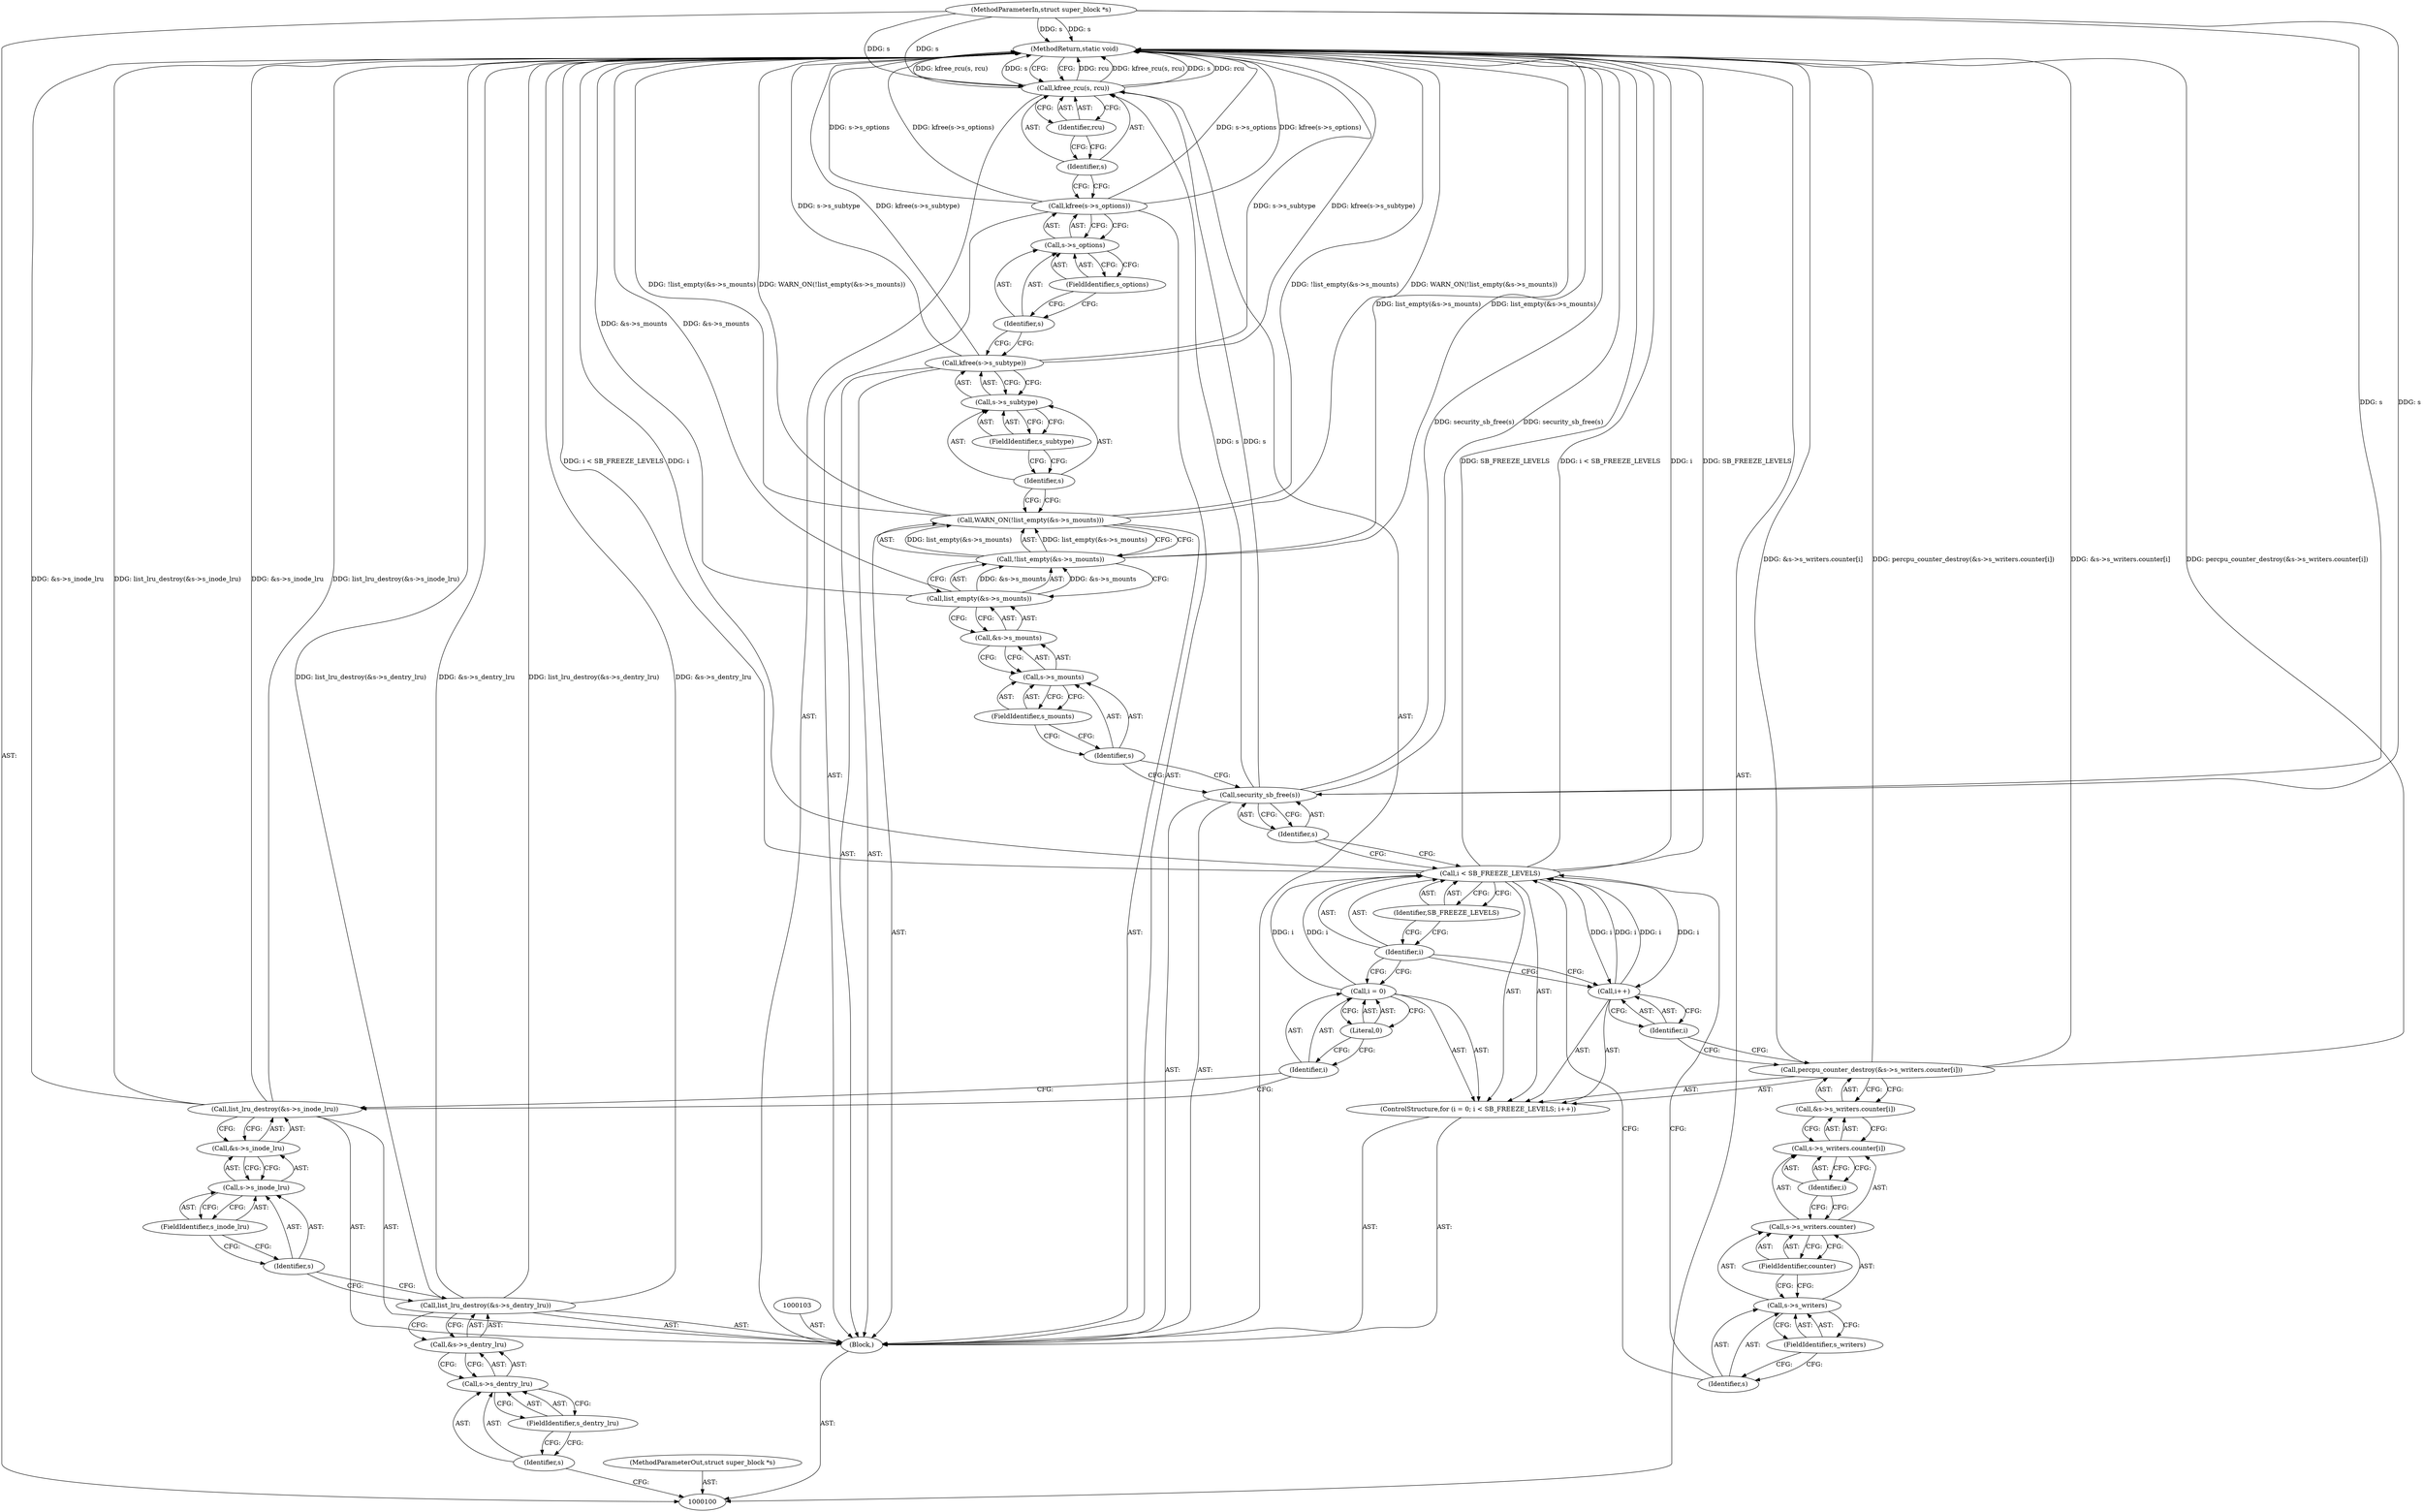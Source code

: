 digraph "0_linux_eee5cc2702929fd41cce28058dc6d6717f723f87_11" {
"1000152" [label="(MethodReturn,static void)"];
"1000101" [label="(MethodParameterIn,struct super_block *s)"];
"1000225" [label="(MethodParameterOut,struct super_block *s)"];
"1000141" [label="(Call,kfree(s->s_subtype))"];
"1000144" [label="(FieldIdentifier,s_subtype)"];
"1000142" [label="(Call,s->s_subtype)"];
"1000143" [label="(Identifier,s)"];
"1000145" [label="(Call,kfree(s->s_options))"];
"1000148" [label="(FieldIdentifier,s_options)"];
"1000146" [label="(Call,s->s_options)"];
"1000147" [label="(Identifier,s)"];
"1000149" [label="(Call,kfree_rcu(s, rcu))"];
"1000150" [label="(Identifier,s)"];
"1000151" [label="(Identifier,rcu)"];
"1000102" [label="(Block,)"];
"1000105" [label="(Call,&s->s_dentry_lru)"];
"1000104" [label="(Call,list_lru_destroy(&s->s_dentry_lru))"];
"1000106" [label="(Call,s->s_dentry_lru)"];
"1000107" [label="(Identifier,s)"];
"1000108" [label="(FieldIdentifier,s_dentry_lru)"];
"1000110" [label="(Call,&s->s_inode_lru)"];
"1000109" [label="(Call,list_lru_destroy(&s->s_inode_lru))"];
"1000111" [label="(Call,s->s_inode_lru)"];
"1000112" [label="(Identifier,s)"];
"1000113" [label="(FieldIdentifier,s_inode_lru)"];
"1000117" [label="(Literal,0)"];
"1000118" [label="(Call,i < SB_FREEZE_LEVELS)"];
"1000119" [label="(Identifier,i)"];
"1000120" [label="(Identifier,SB_FREEZE_LEVELS)"];
"1000114" [label="(ControlStructure,for (i = 0; i < SB_FREEZE_LEVELS; i++))"];
"1000121" [label="(Call,i++)"];
"1000122" [label="(Identifier,i)"];
"1000115" [label="(Call,i = 0)"];
"1000116" [label="(Identifier,i)"];
"1000124" [label="(Call,&s->s_writers.counter[i])"];
"1000125" [label="(Call,s->s_writers.counter[i])"];
"1000126" [label="(Call,s->s_writers.counter)"];
"1000127" [label="(Call,s->s_writers)"];
"1000128" [label="(Identifier,s)"];
"1000123" [label="(Call,percpu_counter_destroy(&s->s_writers.counter[i]))"];
"1000129" [label="(FieldIdentifier,s_writers)"];
"1000130" [label="(FieldIdentifier,counter)"];
"1000131" [label="(Identifier,i)"];
"1000133" [label="(Identifier,s)"];
"1000132" [label="(Call,security_sb_free(s))"];
"1000134" [label="(Call,WARN_ON(!list_empty(&s->s_mounts)))"];
"1000136" [label="(Call,list_empty(&s->s_mounts))"];
"1000137" [label="(Call,&s->s_mounts)"];
"1000138" [label="(Call,s->s_mounts)"];
"1000139" [label="(Identifier,s)"];
"1000140" [label="(FieldIdentifier,s_mounts)"];
"1000135" [label="(Call,!list_empty(&s->s_mounts))"];
"1000152" -> "1000100"  [label="AST: "];
"1000152" -> "1000149"  [label="CFG: "];
"1000141" -> "1000152"  [label="DDG: s->s_subtype"];
"1000141" -> "1000152"  [label="DDG: kfree(s->s_subtype)"];
"1000149" -> "1000152"  [label="DDG: rcu"];
"1000149" -> "1000152"  [label="DDG: kfree_rcu(s, rcu)"];
"1000149" -> "1000152"  [label="DDG: s"];
"1000104" -> "1000152"  [label="DDG: list_lru_destroy(&s->s_dentry_lru)"];
"1000104" -> "1000152"  [label="DDG: &s->s_dentry_lru"];
"1000134" -> "1000152"  [label="DDG: WARN_ON(!list_empty(&s->s_mounts))"];
"1000134" -> "1000152"  [label="DDG: !list_empty(&s->s_mounts)"];
"1000118" -> "1000152"  [label="DDG: i < SB_FREEZE_LEVELS"];
"1000118" -> "1000152"  [label="DDG: i"];
"1000118" -> "1000152"  [label="DDG: SB_FREEZE_LEVELS"];
"1000145" -> "1000152"  [label="DDG: s->s_options"];
"1000145" -> "1000152"  [label="DDG: kfree(s->s_options)"];
"1000123" -> "1000152"  [label="DDG: &s->s_writers.counter[i]"];
"1000123" -> "1000152"  [label="DDG: percpu_counter_destroy(&s->s_writers.counter[i])"];
"1000132" -> "1000152"  [label="DDG: security_sb_free(s)"];
"1000101" -> "1000152"  [label="DDG: s"];
"1000109" -> "1000152"  [label="DDG: &s->s_inode_lru"];
"1000109" -> "1000152"  [label="DDG: list_lru_destroy(&s->s_inode_lru)"];
"1000135" -> "1000152"  [label="DDG: list_empty(&s->s_mounts)"];
"1000136" -> "1000152"  [label="DDG: &s->s_mounts"];
"1000101" -> "1000100"  [label="AST: "];
"1000101" -> "1000152"  [label="DDG: s"];
"1000101" -> "1000132"  [label="DDG: s"];
"1000101" -> "1000149"  [label="DDG: s"];
"1000225" -> "1000100"  [label="AST: "];
"1000141" -> "1000102"  [label="AST: "];
"1000141" -> "1000142"  [label="CFG: "];
"1000142" -> "1000141"  [label="AST: "];
"1000147" -> "1000141"  [label="CFG: "];
"1000141" -> "1000152"  [label="DDG: s->s_subtype"];
"1000141" -> "1000152"  [label="DDG: kfree(s->s_subtype)"];
"1000144" -> "1000142"  [label="AST: "];
"1000144" -> "1000143"  [label="CFG: "];
"1000142" -> "1000144"  [label="CFG: "];
"1000142" -> "1000141"  [label="AST: "];
"1000142" -> "1000144"  [label="CFG: "];
"1000143" -> "1000142"  [label="AST: "];
"1000144" -> "1000142"  [label="AST: "];
"1000141" -> "1000142"  [label="CFG: "];
"1000143" -> "1000142"  [label="AST: "];
"1000143" -> "1000134"  [label="CFG: "];
"1000144" -> "1000143"  [label="CFG: "];
"1000145" -> "1000102"  [label="AST: "];
"1000145" -> "1000146"  [label="CFG: "];
"1000146" -> "1000145"  [label="AST: "];
"1000150" -> "1000145"  [label="CFG: "];
"1000145" -> "1000152"  [label="DDG: s->s_options"];
"1000145" -> "1000152"  [label="DDG: kfree(s->s_options)"];
"1000148" -> "1000146"  [label="AST: "];
"1000148" -> "1000147"  [label="CFG: "];
"1000146" -> "1000148"  [label="CFG: "];
"1000146" -> "1000145"  [label="AST: "];
"1000146" -> "1000148"  [label="CFG: "];
"1000147" -> "1000146"  [label="AST: "];
"1000148" -> "1000146"  [label="AST: "];
"1000145" -> "1000146"  [label="CFG: "];
"1000147" -> "1000146"  [label="AST: "];
"1000147" -> "1000141"  [label="CFG: "];
"1000148" -> "1000147"  [label="CFG: "];
"1000149" -> "1000102"  [label="AST: "];
"1000149" -> "1000151"  [label="CFG: "];
"1000150" -> "1000149"  [label="AST: "];
"1000151" -> "1000149"  [label="AST: "];
"1000152" -> "1000149"  [label="CFG: "];
"1000149" -> "1000152"  [label="DDG: rcu"];
"1000149" -> "1000152"  [label="DDG: kfree_rcu(s, rcu)"];
"1000149" -> "1000152"  [label="DDG: s"];
"1000132" -> "1000149"  [label="DDG: s"];
"1000101" -> "1000149"  [label="DDG: s"];
"1000150" -> "1000149"  [label="AST: "];
"1000150" -> "1000145"  [label="CFG: "];
"1000151" -> "1000150"  [label="CFG: "];
"1000151" -> "1000149"  [label="AST: "];
"1000151" -> "1000150"  [label="CFG: "];
"1000149" -> "1000151"  [label="CFG: "];
"1000102" -> "1000100"  [label="AST: "];
"1000103" -> "1000102"  [label="AST: "];
"1000104" -> "1000102"  [label="AST: "];
"1000109" -> "1000102"  [label="AST: "];
"1000114" -> "1000102"  [label="AST: "];
"1000132" -> "1000102"  [label="AST: "];
"1000134" -> "1000102"  [label="AST: "];
"1000141" -> "1000102"  [label="AST: "];
"1000145" -> "1000102"  [label="AST: "];
"1000149" -> "1000102"  [label="AST: "];
"1000105" -> "1000104"  [label="AST: "];
"1000105" -> "1000106"  [label="CFG: "];
"1000106" -> "1000105"  [label="AST: "];
"1000104" -> "1000105"  [label="CFG: "];
"1000104" -> "1000102"  [label="AST: "];
"1000104" -> "1000105"  [label="CFG: "];
"1000105" -> "1000104"  [label="AST: "];
"1000112" -> "1000104"  [label="CFG: "];
"1000104" -> "1000152"  [label="DDG: list_lru_destroy(&s->s_dentry_lru)"];
"1000104" -> "1000152"  [label="DDG: &s->s_dentry_lru"];
"1000106" -> "1000105"  [label="AST: "];
"1000106" -> "1000108"  [label="CFG: "];
"1000107" -> "1000106"  [label="AST: "];
"1000108" -> "1000106"  [label="AST: "];
"1000105" -> "1000106"  [label="CFG: "];
"1000107" -> "1000106"  [label="AST: "];
"1000107" -> "1000100"  [label="CFG: "];
"1000108" -> "1000107"  [label="CFG: "];
"1000108" -> "1000106"  [label="AST: "];
"1000108" -> "1000107"  [label="CFG: "];
"1000106" -> "1000108"  [label="CFG: "];
"1000110" -> "1000109"  [label="AST: "];
"1000110" -> "1000111"  [label="CFG: "];
"1000111" -> "1000110"  [label="AST: "];
"1000109" -> "1000110"  [label="CFG: "];
"1000109" -> "1000102"  [label="AST: "];
"1000109" -> "1000110"  [label="CFG: "];
"1000110" -> "1000109"  [label="AST: "];
"1000116" -> "1000109"  [label="CFG: "];
"1000109" -> "1000152"  [label="DDG: &s->s_inode_lru"];
"1000109" -> "1000152"  [label="DDG: list_lru_destroy(&s->s_inode_lru)"];
"1000111" -> "1000110"  [label="AST: "];
"1000111" -> "1000113"  [label="CFG: "];
"1000112" -> "1000111"  [label="AST: "];
"1000113" -> "1000111"  [label="AST: "];
"1000110" -> "1000111"  [label="CFG: "];
"1000112" -> "1000111"  [label="AST: "];
"1000112" -> "1000104"  [label="CFG: "];
"1000113" -> "1000112"  [label="CFG: "];
"1000113" -> "1000111"  [label="AST: "];
"1000113" -> "1000112"  [label="CFG: "];
"1000111" -> "1000113"  [label="CFG: "];
"1000117" -> "1000115"  [label="AST: "];
"1000117" -> "1000116"  [label="CFG: "];
"1000115" -> "1000117"  [label="CFG: "];
"1000118" -> "1000114"  [label="AST: "];
"1000118" -> "1000120"  [label="CFG: "];
"1000119" -> "1000118"  [label="AST: "];
"1000120" -> "1000118"  [label="AST: "];
"1000128" -> "1000118"  [label="CFG: "];
"1000133" -> "1000118"  [label="CFG: "];
"1000118" -> "1000152"  [label="DDG: i < SB_FREEZE_LEVELS"];
"1000118" -> "1000152"  [label="DDG: i"];
"1000118" -> "1000152"  [label="DDG: SB_FREEZE_LEVELS"];
"1000121" -> "1000118"  [label="DDG: i"];
"1000115" -> "1000118"  [label="DDG: i"];
"1000118" -> "1000121"  [label="DDG: i"];
"1000119" -> "1000118"  [label="AST: "];
"1000119" -> "1000115"  [label="CFG: "];
"1000119" -> "1000121"  [label="CFG: "];
"1000120" -> "1000119"  [label="CFG: "];
"1000120" -> "1000118"  [label="AST: "];
"1000120" -> "1000119"  [label="CFG: "];
"1000118" -> "1000120"  [label="CFG: "];
"1000114" -> "1000102"  [label="AST: "];
"1000115" -> "1000114"  [label="AST: "];
"1000118" -> "1000114"  [label="AST: "];
"1000121" -> "1000114"  [label="AST: "];
"1000123" -> "1000114"  [label="AST: "];
"1000121" -> "1000114"  [label="AST: "];
"1000121" -> "1000122"  [label="CFG: "];
"1000122" -> "1000121"  [label="AST: "];
"1000119" -> "1000121"  [label="CFG: "];
"1000121" -> "1000118"  [label="DDG: i"];
"1000118" -> "1000121"  [label="DDG: i"];
"1000122" -> "1000121"  [label="AST: "];
"1000122" -> "1000123"  [label="CFG: "];
"1000121" -> "1000122"  [label="CFG: "];
"1000115" -> "1000114"  [label="AST: "];
"1000115" -> "1000117"  [label="CFG: "];
"1000116" -> "1000115"  [label="AST: "];
"1000117" -> "1000115"  [label="AST: "];
"1000119" -> "1000115"  [label="CFG: "];
"1000115" -> "1000118"  [label="DDG: i"];
"1000116" -> "1000115"  [label="AST: "];
"1000116" -> "1000109"  [label="CFG: "];
"1000117" -> "1000116"  [label="CFG: "];
"1000124" -> "1000123"  [label="AST: "];
"1000124" -> "1000125"  [label="CFG: "];
"1000125" -> "1000124"  [label="AST: "];
"1000123" -> "1000124"  [label="CFG: "];
"1000125" -> "1000124"  [label="AST: "];
"1000125" -> "1000131"  [label="CFG: "];
"1000126" -> "1000125"  [label="AST: "];
"1000131" -> "1000125"  [label="AST: "];
"1000124" -> "1000125"  [label="CFG: "];
"1000126" -> "1000125"  [label="AST: "];
"1000126" -> "1000130"  [label="CFG: "];
"1000127" -> "1000126"  [label="AST: "];
"1000130" -> "1000126"  [label="AST: "];
"1000131" -> "1000126"  [label="CFG: "];
"1000127" -> "1000126"  [label="AST: "];
"1000127" -> "1000129"  [label="CFG: "];
"1000128" -> "1000127"  [label="AST: "];
"1000129" -> "1000127"  [label="AST: "];
"1000130" -> "1000127"  [label="CFG: "];
"1000128" -> "1000127"  [label="AST: "];
"1000128" -> "1000118"  [label="CFG: "];
"1000129" -> "1000128"  [label="CFG: "];
"1000123" -> "1000114"  [label="AST: "];
"1000123" -> "1000124"  [label="CFG: "];
"1000124" -> "1000123"  [label="AST: "];
"1000122" -> "1000123"  [label="CFG: "];
"1000123" -> "1000152"  [label="DDG: &s->s_writers.counter[i]"];
"1000123" -> "1000152"  [label="DDG: percpu_counter_destroy(&s->s_writers.counter[i])"];
"1000129" -> "1000127"  [label="AST: "];
"1000129" -> "1000128"  [label="CFG: "];
"1000127" -> "1000129"  [label="CFG: "];
"1000130" -> "1000126"  [label="AST: "];
"1000130" -> "1000127"  [label="CFG: "];
"1000126" -> "1000130"  [label="CFG: "];
"1000131" -> "1000125"  [label="AST: "];
"1000131" -> "1000126"  [label="CFG: "];
"1000125" -> "1000131"  [label="CFG: "];
"1000133" -> "1000132"  [label="AST: "];
"1000133" -> "1000118"  [label="CFG: "];
"1000132" -> "1000133"  [label="CFG: "];
"1000132" -> "1000102"  [label="AST: "];
"1000132" -> "1000133"  [label="CFG: "];
"1000133" -> "1000132"  [label="AST: "];
"1000139" -> "1000132"  [label="CFG: "];
"1000132" -> "1000152"  [label="DDG: security_sb_free(s)"];
"1000101" -> "1000132"  [label="DDG: s"];
"1000132" -> "1000149"  [label="DDG: s"];
"1000134" -> "1000102"  [label="AST: "];
"1000134" -> "1000135"  [label="CFG: "];
"1000135" -> "1000134"  [label="AST: "];
"1000143" -> "1000134"  [label="CFG: "];
"1000134" -> "1000152"  [label="DDG: WARN_ON(!list_empty(&s->s_mounts))"];
"1000134" -> "1000152"  [label="DDG: !list_empty(&s->s_mounts)"];
"1000135" -> "1000134"  [label="DDG: list_empty(&s->s_mounts)"];
"1000136" -> "1000135"  [label="AST: "];
"1000136" -> "1000137"  [label="CFG: "];
"1000137" -> "1000136"  [label="AST: "];
"1000135" -> "1000136"  [label="CFG: "];
"1000136" -> "1000152"  [label="DDG: &s->s_mounts"];
"1000136" -> "1000135"  [label="DDG: &s->s_mounts"];
"1000137" -> "1000136"  [label="AST: "];
"1000137" -> "1000138"  [label="CFG: "];
"1000138" -> "1000137"  [label="AST: "];
"1000136" -> "1000137"  [label="CFG: "];
"1000138" -> "1000137"  [label="AST: "];
"1000138" -> "1000140"  [label="CFG: "];
"1000139" -> "1000138"  [label="AST: "];
"1000140" -> "1000138"  [label="AST: "];
"1000137" -> "1000138"  [label="CFG: "];
"1000139" -> "1000138"  [label="AST: "];
"1000139" -> "1000132"  [label="CFG: "];
"1000140" -> "1000139"  [label="CFG: "];
"1000140" -> "1000138"  [label="AST: "];
"1000140" -> "1000139"  [label="CFG: "];
"1000138" -> "1000140"  [label="CFG: "];
"1000135" -> "1000134"  [label="AST: "];
"1000135" -> "1000136"  [label="CFG: "];
"1000136" -> "1000135"  [label="AST: "];
"1000134" -> "1000135"  [label="CFG: "];
"1000135" -> "1000152"  [label="DDG: list_empty(&s->s_mounts)"];
"1000135" -> "1000134"  [label="DDG: list_empty(&s->s_mounts)"];
"1000136" -> "1000135"  [label="DDG: &s->s_mounts"];
}
